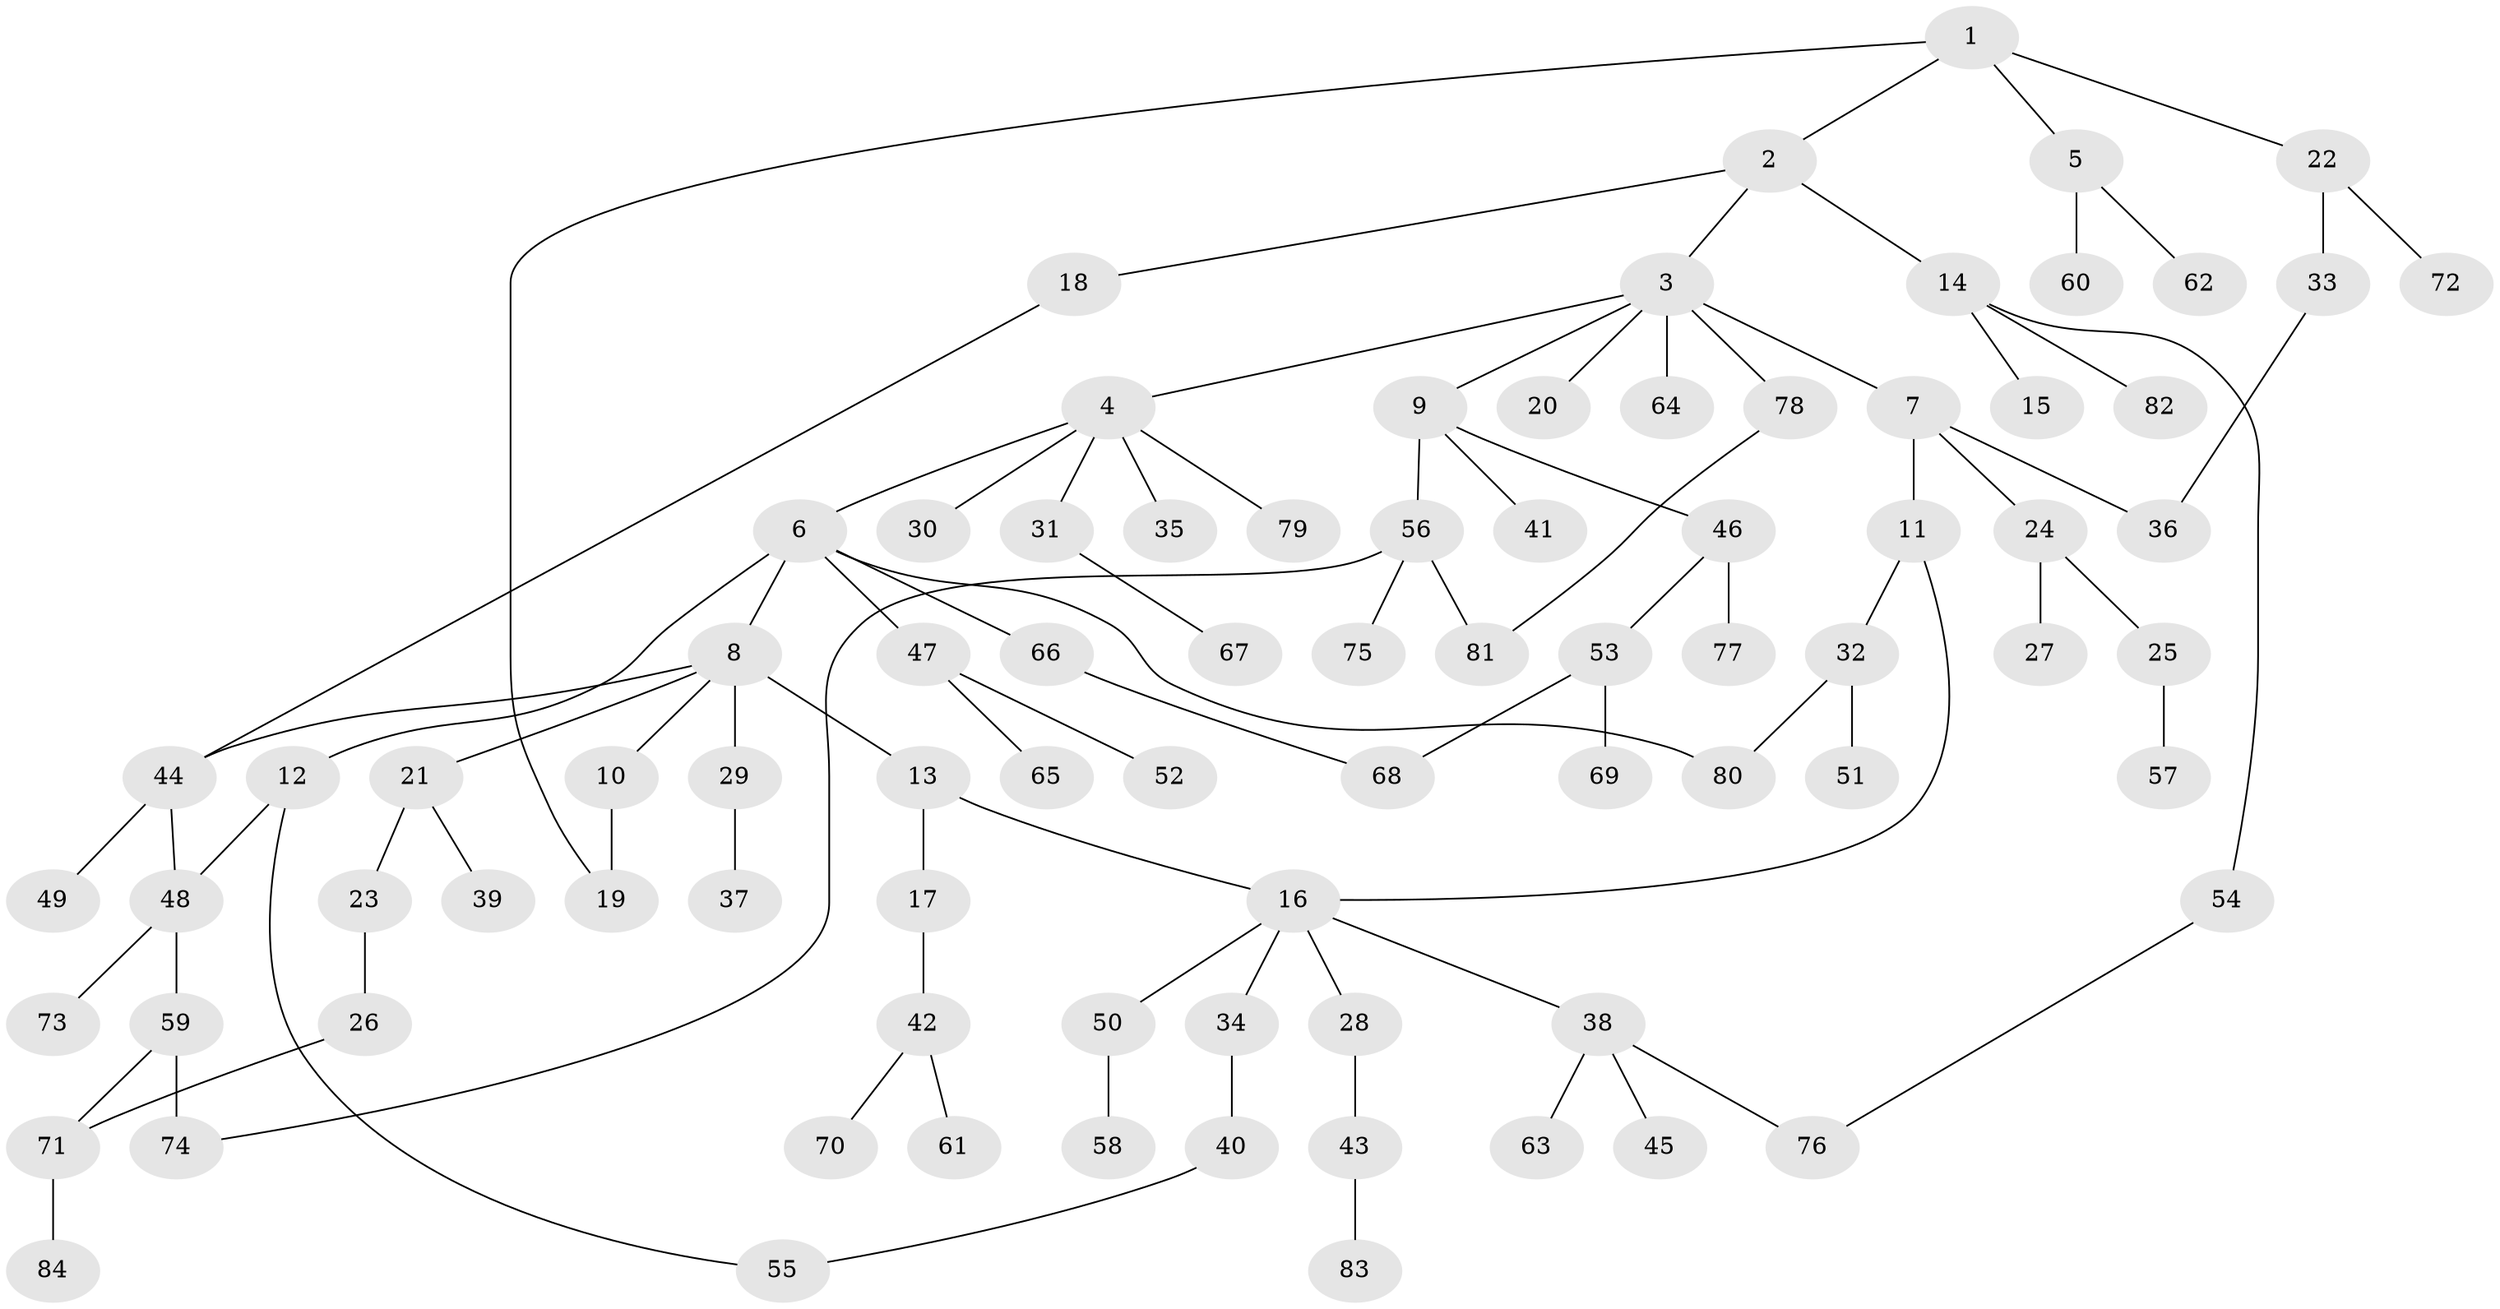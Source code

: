 // coarse degree distribution, {7: 0.04, 12: 0.02, 6: 0.04, 4: 0.08, 2: 0.26, 3: 0.1, 1: 0.44, 5: 0.02}
// Generated by graph-tools (version 1.1) at 2025/17/03/04/25 18:17:00]
// undirected, 84 vertices, 95 edges
graph export_dot {
graph [start="1"]
  node [color=gray90,style=filled];
  1;
  2;
  3;
  4;
  5;
  6;
  7;
  8;
  9;
  10;
  11;
  12;
  13;
  14;
  15;
  16;
  17;
  18;
  19;
  20;
  21;
  22;
  23;
  24;
  25;
  26;
  27;
  28;
  29;
  30;
  31;
  32;
  33;
  34;
  35;
  36;
  37;
  38;
  39;
  40;
  41;
  42;
  43;
  44;
  45;
  46;
  47;
  48;
  49;
  50;
  51;
  52;
  53;
  54;
  55;
  56;
  57;
  58;
  59;
  60;
  61;
  62;
  63;
  64;
  65;
  66;
  67;
  68;
  69;
  70;
  71;
  72;
  73;
  74;
  75;
  76;
  77;
  78;
  79;
  80;
  81;
  82;
  83;
  84;
  1 -- 2;
  1 -- 5;
  1 -- 22;
  1 -- 19;
  2 -- 3;
  2 -- 14;
  2 -- 18;
  3 -- 4;
  3 -- 7;
  3 -- 9;
  3 -- 20;
  3 -- 64;
  3 -- 78;
  4 -- 6;
  4 -- 30;
  4 -- 31;
  4 -- 35;
  4 -- 79;
  5 -- 60;
  5 -- 62;
  6 -- 8;
  6 -- 12;
  6 -- 47;
  6 -- 66;
  6 -- 80;
  7 -- 11;
  7 -- 24;
  7 -- 36;
  8 -- 10;
  8 -- 13;
  8 -- 21;
  8 -- 29;
  8 -- 44;
  9 -- 41;
  9 -- 46;
  9 -- 56;
  10 -- 19;
  11 -- 32;
  11 -- 16;
  12 -- 48;
  12 -- 55;
  13 -- 16;
  13 -- 17;
  14 -- 15;
  14 -- 54;
  14 -- 82;
  16 -- 28;
  16 -- 34;
  16 -- 38;
  16 -- 50;
  17 -- 42;
  18 -- 44;
  21 -- 23;
  21 -- 39;
  22 -- 33;
  22 -- 72;
  23 -- 26;
  24 -- 25;
  24 -- 27;
  25 -- 57;
  26 -- 71;
  28 -- 43;
  29 -- 37;
  31 -- 67;
  32 -- 51;
  32 -- 80;
  33 -- 36;
  34 -- 40;
  38 -- 45;
  38 -- 63;
  38 -- 76;
  40 -- 55;
  42 -- 61;
  42 -- 70;
  43 -- 83;
  44 -- 49;
  44 -- 48;
  46 -- 53;
  46 -- 77;
  47 -- 52;
  47 -- 65;
  48 -- 59;
  48 -- 73;
  50 -- 58;
  53 -- 69;
  53 -- 68;
  54 -- 76;
  56 -- 74;
  56 -- 75;
  56 -- 81;
  59 -- 71;
  59 -- 74;
  66 -- 68;
  71 -- 84;
  78 -- 81;
}
